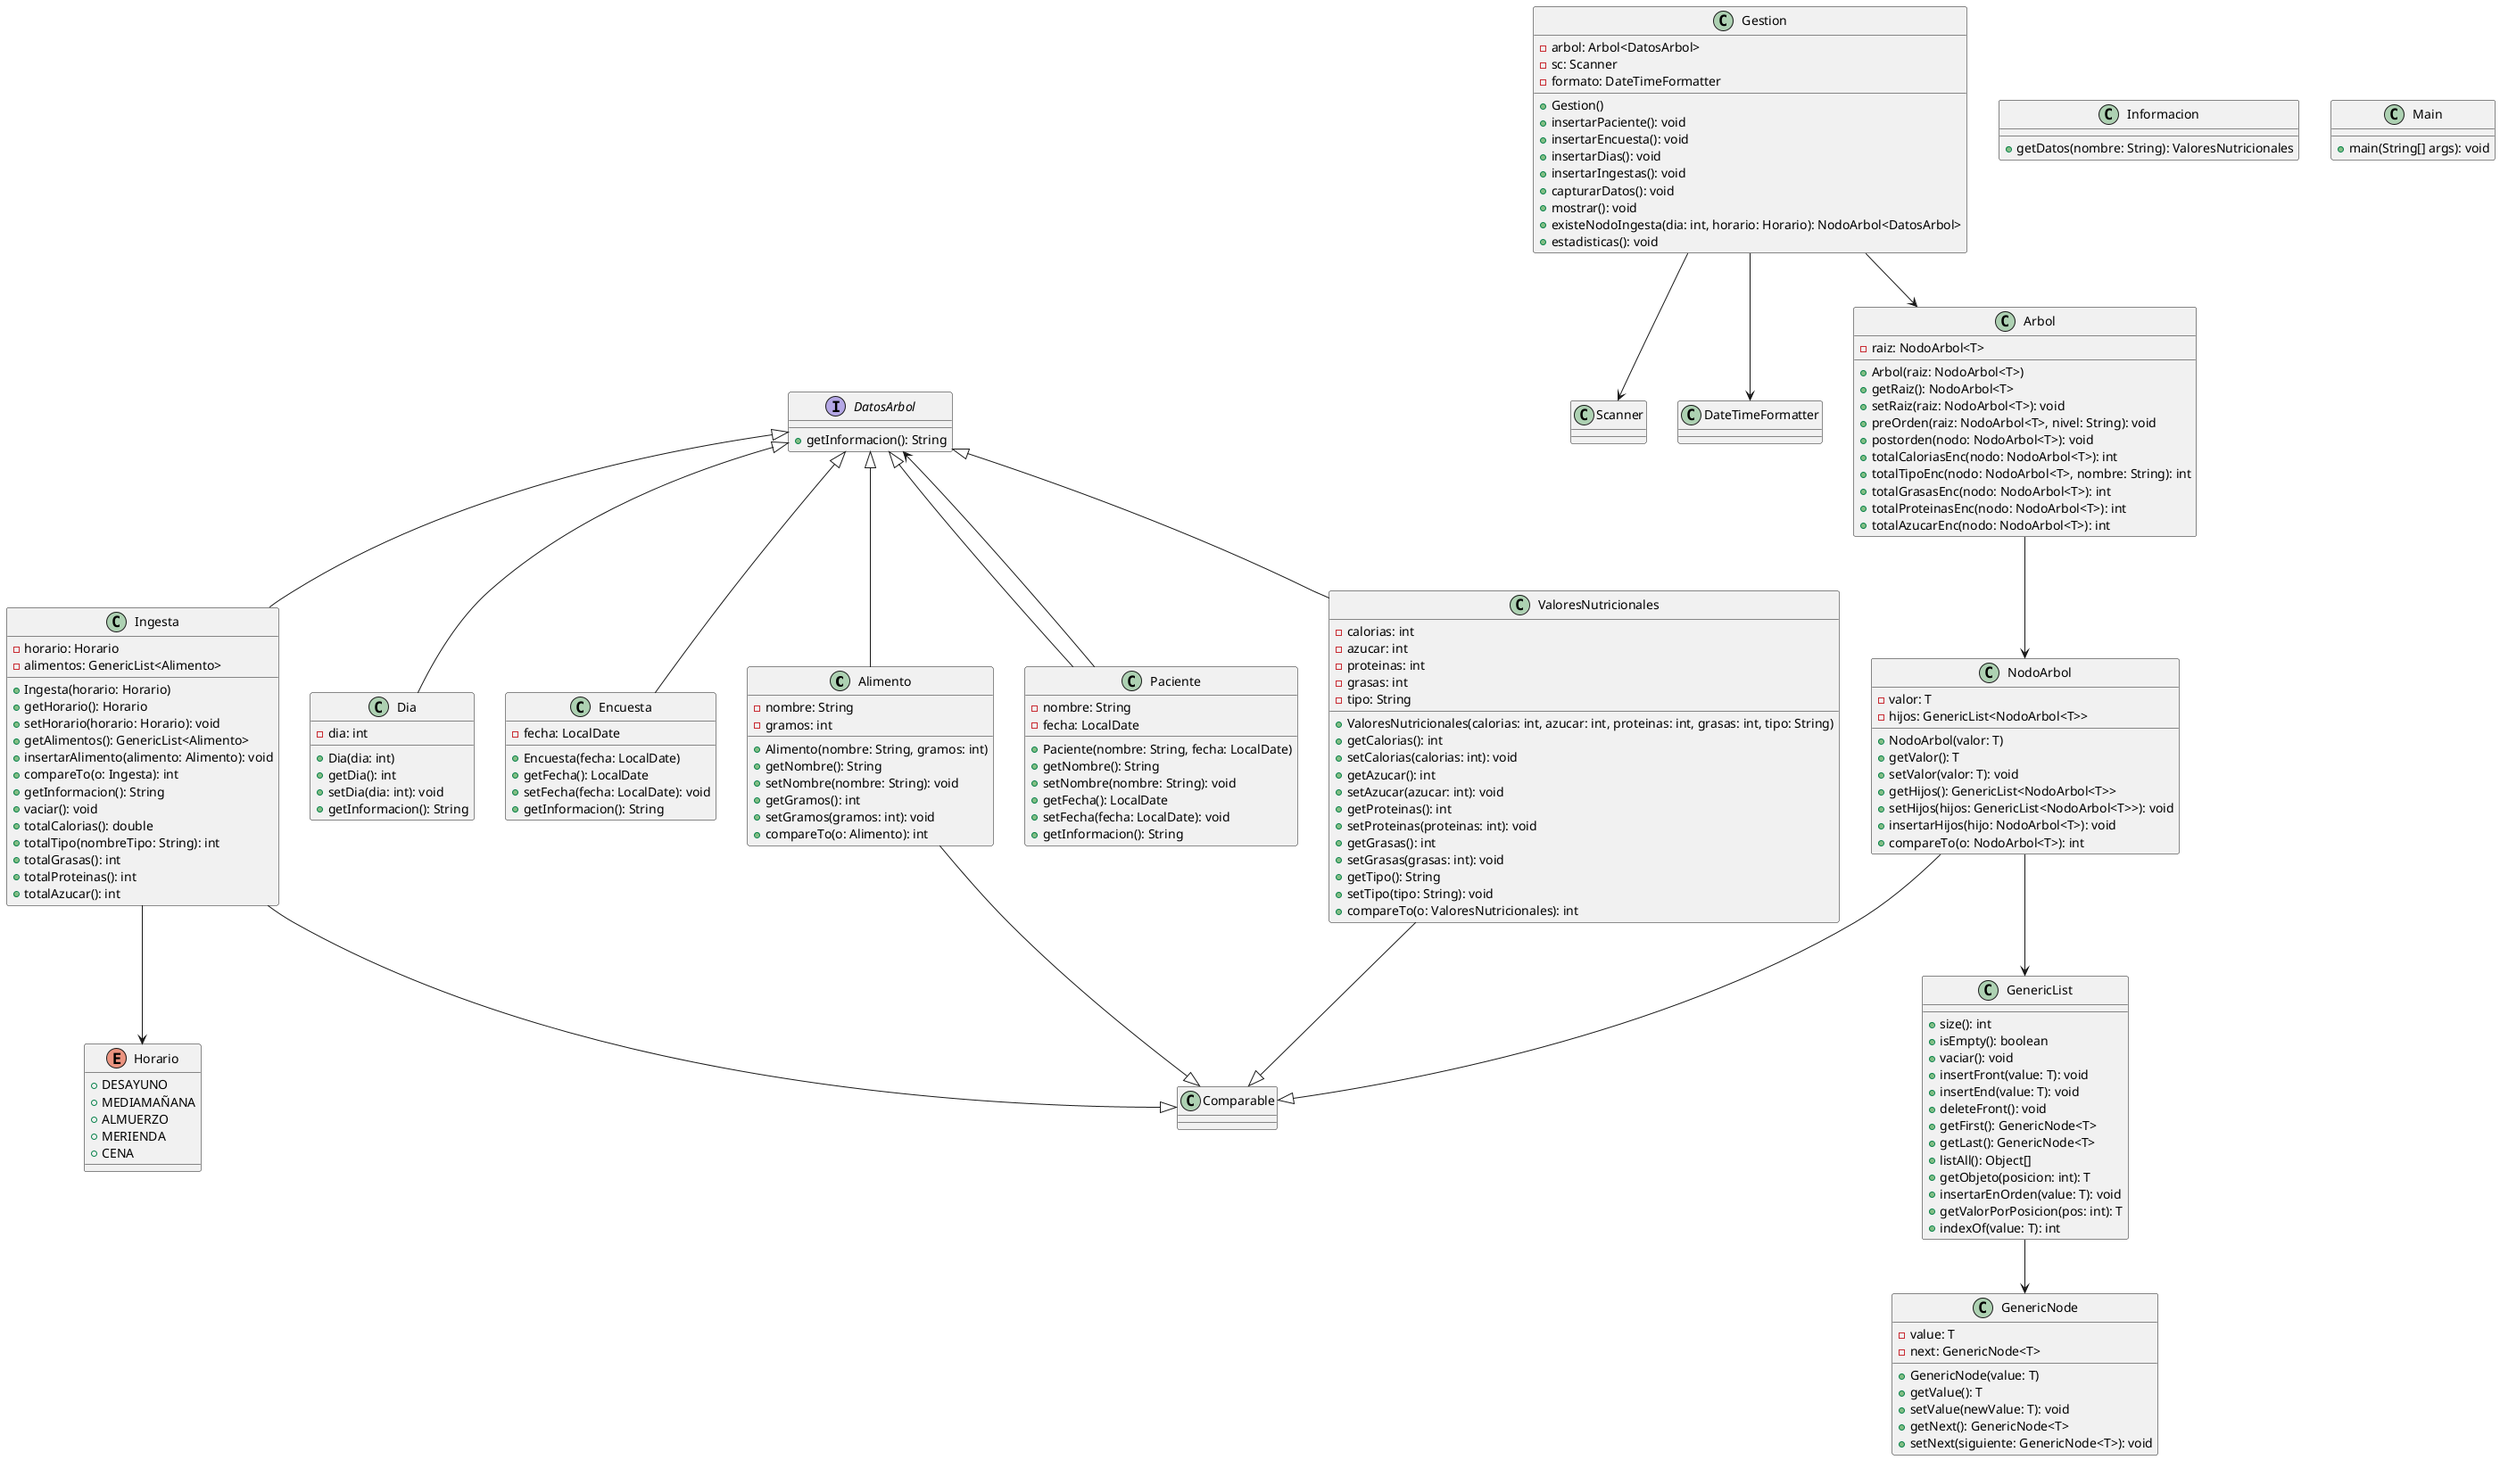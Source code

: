 @startuml diagrama

class Alimento {
  - nombre: String
  - gramos: int
  + Alimento(nombre: String, gramos: int)
  + getNombre(): String
  + setNombre(nombre: String): void
  + getGramos(): int
  + setGramos(gramos: int): void
  + compareTo(o: Alimento): int
}

class Informacion {
  + getDatos(nombre: String): ValoresNutricionales
}

class ValoresNutricionales {
  - calorias: int
  - azucar: int
  - proteinas: int
  - grasas: int
  - tipo: String
  + ValoresNutricionales(calorias: int, azucar: int, proteinas: int, grasas: int, tipo: String)
  + getCalorias(): int
  + setCalorias(calorias: int): void
  + getAzucar(): int
  + setAzucar(azucar: int): void
  + getProteinas(): int
  + setProteinas(proteinas: int): void
  + getGrasas(): int
  + setGrasas(grasas: int): void
  + getTipo(): String
  + setTipo(tipo: String): void
  + compareTo(o: ValoresNutricionales): int
}

interface DatosArbol {
  + getInformacion(): String
}

class Arbol {
  - raiz: NodoArbol<T>
  + Arbol(raiz: NodoArbol<T>)
  + getRaiz(): NodoArbol<T>
  + setRaiz(raiz: NodoArbol<T>): void
  + preOrden(raiz: NodoArbol<T>, nivel: String): void
  + postorden(nodo: NodoArbol<T>): void
  + totalCaloriasEnc(nodo: NodoArbol<T>): int
  + totalTipoEnc(nodo: NodoArbol<T>, nombre: String): int
  + totalGrasasEnc(nodo: NodoArbol<T>): int
  + totalProteinasEnc(nodo: NodoArbol<T>): int
  + totalAzucarEnc(nodo: NodoArbol<T>): int
}

class NodoArbol {
  - valor: T
  - hijos: GenericList<NodoArbol<T>>
  + NodoArbol(valor: T)
  + getValor(): T
  + setValor(valor: T): void
  + getHijos(): GenericList<NodoArbol<T>>
  + setHijos(hijos: GenericList<NodoArbol<T>>): void
  + insertarHijos(hijo: NodoArbol<T>): void
  + compareTo(o: NodoArbol<T>): int
}

class Dia {
  - dia: int
  + Dia(dia: int)
  + getDia(): int
  + setDia(dia: int): void
  + getInformacion(): String
}

class Encuesta {
  - fecha: LocalDate
  + Encuesta(fecha: LocalDate)
  + getFecha(): LocalDate
  + setFecha(fecha: LocalDate): void
  + getInformacion(): String
}

class Ingesta {
  - horario: Horario
  - alimentos: GenericList<Alimento>
  + Ingesta(horario: Horario)
  + getHorario(): Horario
  + setHorario(horario: Horario): void
  + getAlimentos(): GenericList<Alimento>
  + insertarAlimento(alimento: Alimento): void
  + compareTo(o: Ingesta): int
  + getInformacion(): String
  + vaciar(): void
  + totalCalorias(): double
  + totalTipo(nombreTipo: String): int
  + totalGrasas(): int
  + totalProteinas(): int
  + totalAzucar(): int
}

class GenericList {
  + size(): int
  + isEmpty(): boolean
  + vaciar(): void
  + insertFront(value: T): void
  + insertEnd(value: T): void
  + deleteFront(): void
  + getFirst(): GenericNode<T>
  + getLast(): GenericNode<T>
  + listAll(): Object[]
  + getObjeto(posicion: int): T
  + insertarEnOrden(value: T): void
  + getValorPorPosicion(pos: int): T
  + indexOf(value: T): int
}

class GenericNode {
  - value: T
  - next: GenericNode<T>
  + GenericNode(value: T)
  + getValue(): T
  + setValue(newValue: T): void
  + getNext(): GenericNode<T>
  + setNext(siguiente: GenericNode<T>): void
}

class Paciente {
  - nombre: String
  - fecha: LocalDate
  + Paciente(nombre: String, fecha: LocalDate)
  + getNombre(): String
  + setNombre(nombre: String): void
  + getFecha(): LocalDate
  + setFecha(fecha: LocalDate): void
  + getInformacion(): String
}

enum Horario {
  + DESAYUNO
  + MEDIAMAÑANA
  + ALMUERZO
  + MERIENDA
  + CENA
}

class Gestion {
  - arbol: Arbol<DatosArbol>
  - sc: Scanner
  - formato: DateTimeFormatter
  + Gestion()
  + insertarPaciente(): void
  + insertarEncuesta(): void
  + insertarDias(): void
  + insertarIngestas(): void
  + capturarDatos(): void
  + mostrar(): void
  + existeNodoIngesta(dia: int, horario: Horario): NodoArbol<DatosArbol>
  + estadisticas(): void
}

class Main {
  + main(String[] args): void
}

Alimento --|> Comparable
ValoresNutricionales --|> Comparable
NodoArbol --|> Comparable
Ingesta --|> Comparable
DatosArbol <|-- Alimento
DatosArbol <|-- ValoresNutricionales
DatosArbol <|-- Dia
DatosArbol <|-- Encuesta
DatosArbol <|-- Ingesta
DatosArbol <|-- Paciente
Arbol --> NodoArbol
NodoArbol --> GenericList
Ingesta --> Horario
GenericList --> GenericNode
Paciente --> DatosArbol
Gestion --> Arbol
Gestion --> Scanner
Gestion --> DateTimeFormatter

@enduml
